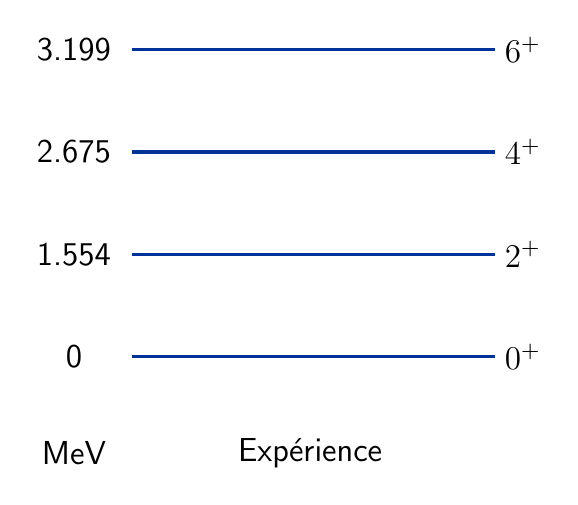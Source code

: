 \begin{tikzpicture}[y=-1cm]
  \sf
  \definecolor{red}{RGB}{221,42,43}
  \definecolor{green}{RGB}{105,182,40}
  \definecolor{blue}{RGB}{0,51,153}
  \definecolor{orange}{RGB}{192,128,64}

  %% \clip (3.5,13) rectangle (18,6.5);

  \draw[blue, very thick] (5.239,7.1) -- (9.842,7.1);
  \draw[blue, very thick] (5.239,8.4) -- (9.842,8.4);
  \draw[blue, very thick] (5.239,9.7) -- (9.842,9.7);
  \draw[blue, very thick] (5.239,11) -- (9.842,11);

  \path (4.5,7.1) node[text=black] {\large{}3.199};
  \path (4.5,8.4) node[text=black] {\large{}2.675};
  \path (4.5,9.7) node[text=black] {\large{}1.554};
  \path (4.5,11) node[text=black] {\large{}0};

\begin{scope}[xshift=6.2cm]
  \path (4,7.1) node[text=black] {\large{}$6^+$};
  \path (4,8.4) node[text=black] {\large{}$4^+$};
  \path (4,9.7) node[text=black] {\large{}$2^+$};
  \path (4,11) node[text=black] {\large{}$0^+$};
\end{scope}

  \path (7.5,12.224) node[text=black] {\large{}Expérience};
  \path (4.5,12.224) node[text=black] {\large{}MeV};

\end{tikzpicture}%

%% Configure (x)emacs for this file ...
%% Local Variables:
%% mode: latex
%% End:

